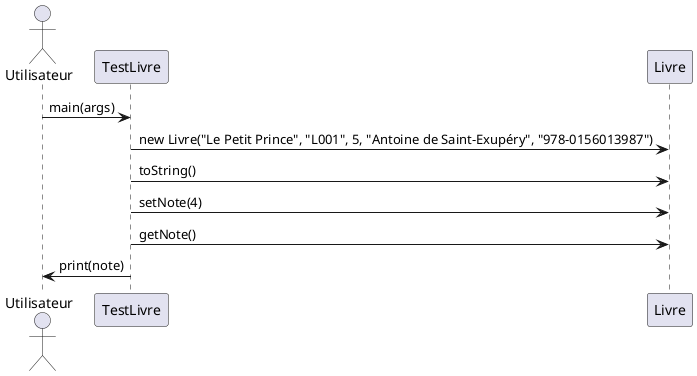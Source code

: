 @startuml
actor Utilisateur
participant TestLivre
participant Livre

Utilisateur -> TestLivre: main(args)
TestLivre -> Livre: new Livre("Le Petit Prince", "L001", 5, "Antoine de Saint-Exupéry", "978-0156013987")
TestLivre -> Livre: toString()
TestLivre -> Livre: setNote(4)
TestLivre -> Livre: getNote()
TestLivre -> Utilisateur: print(note)
@enduml
